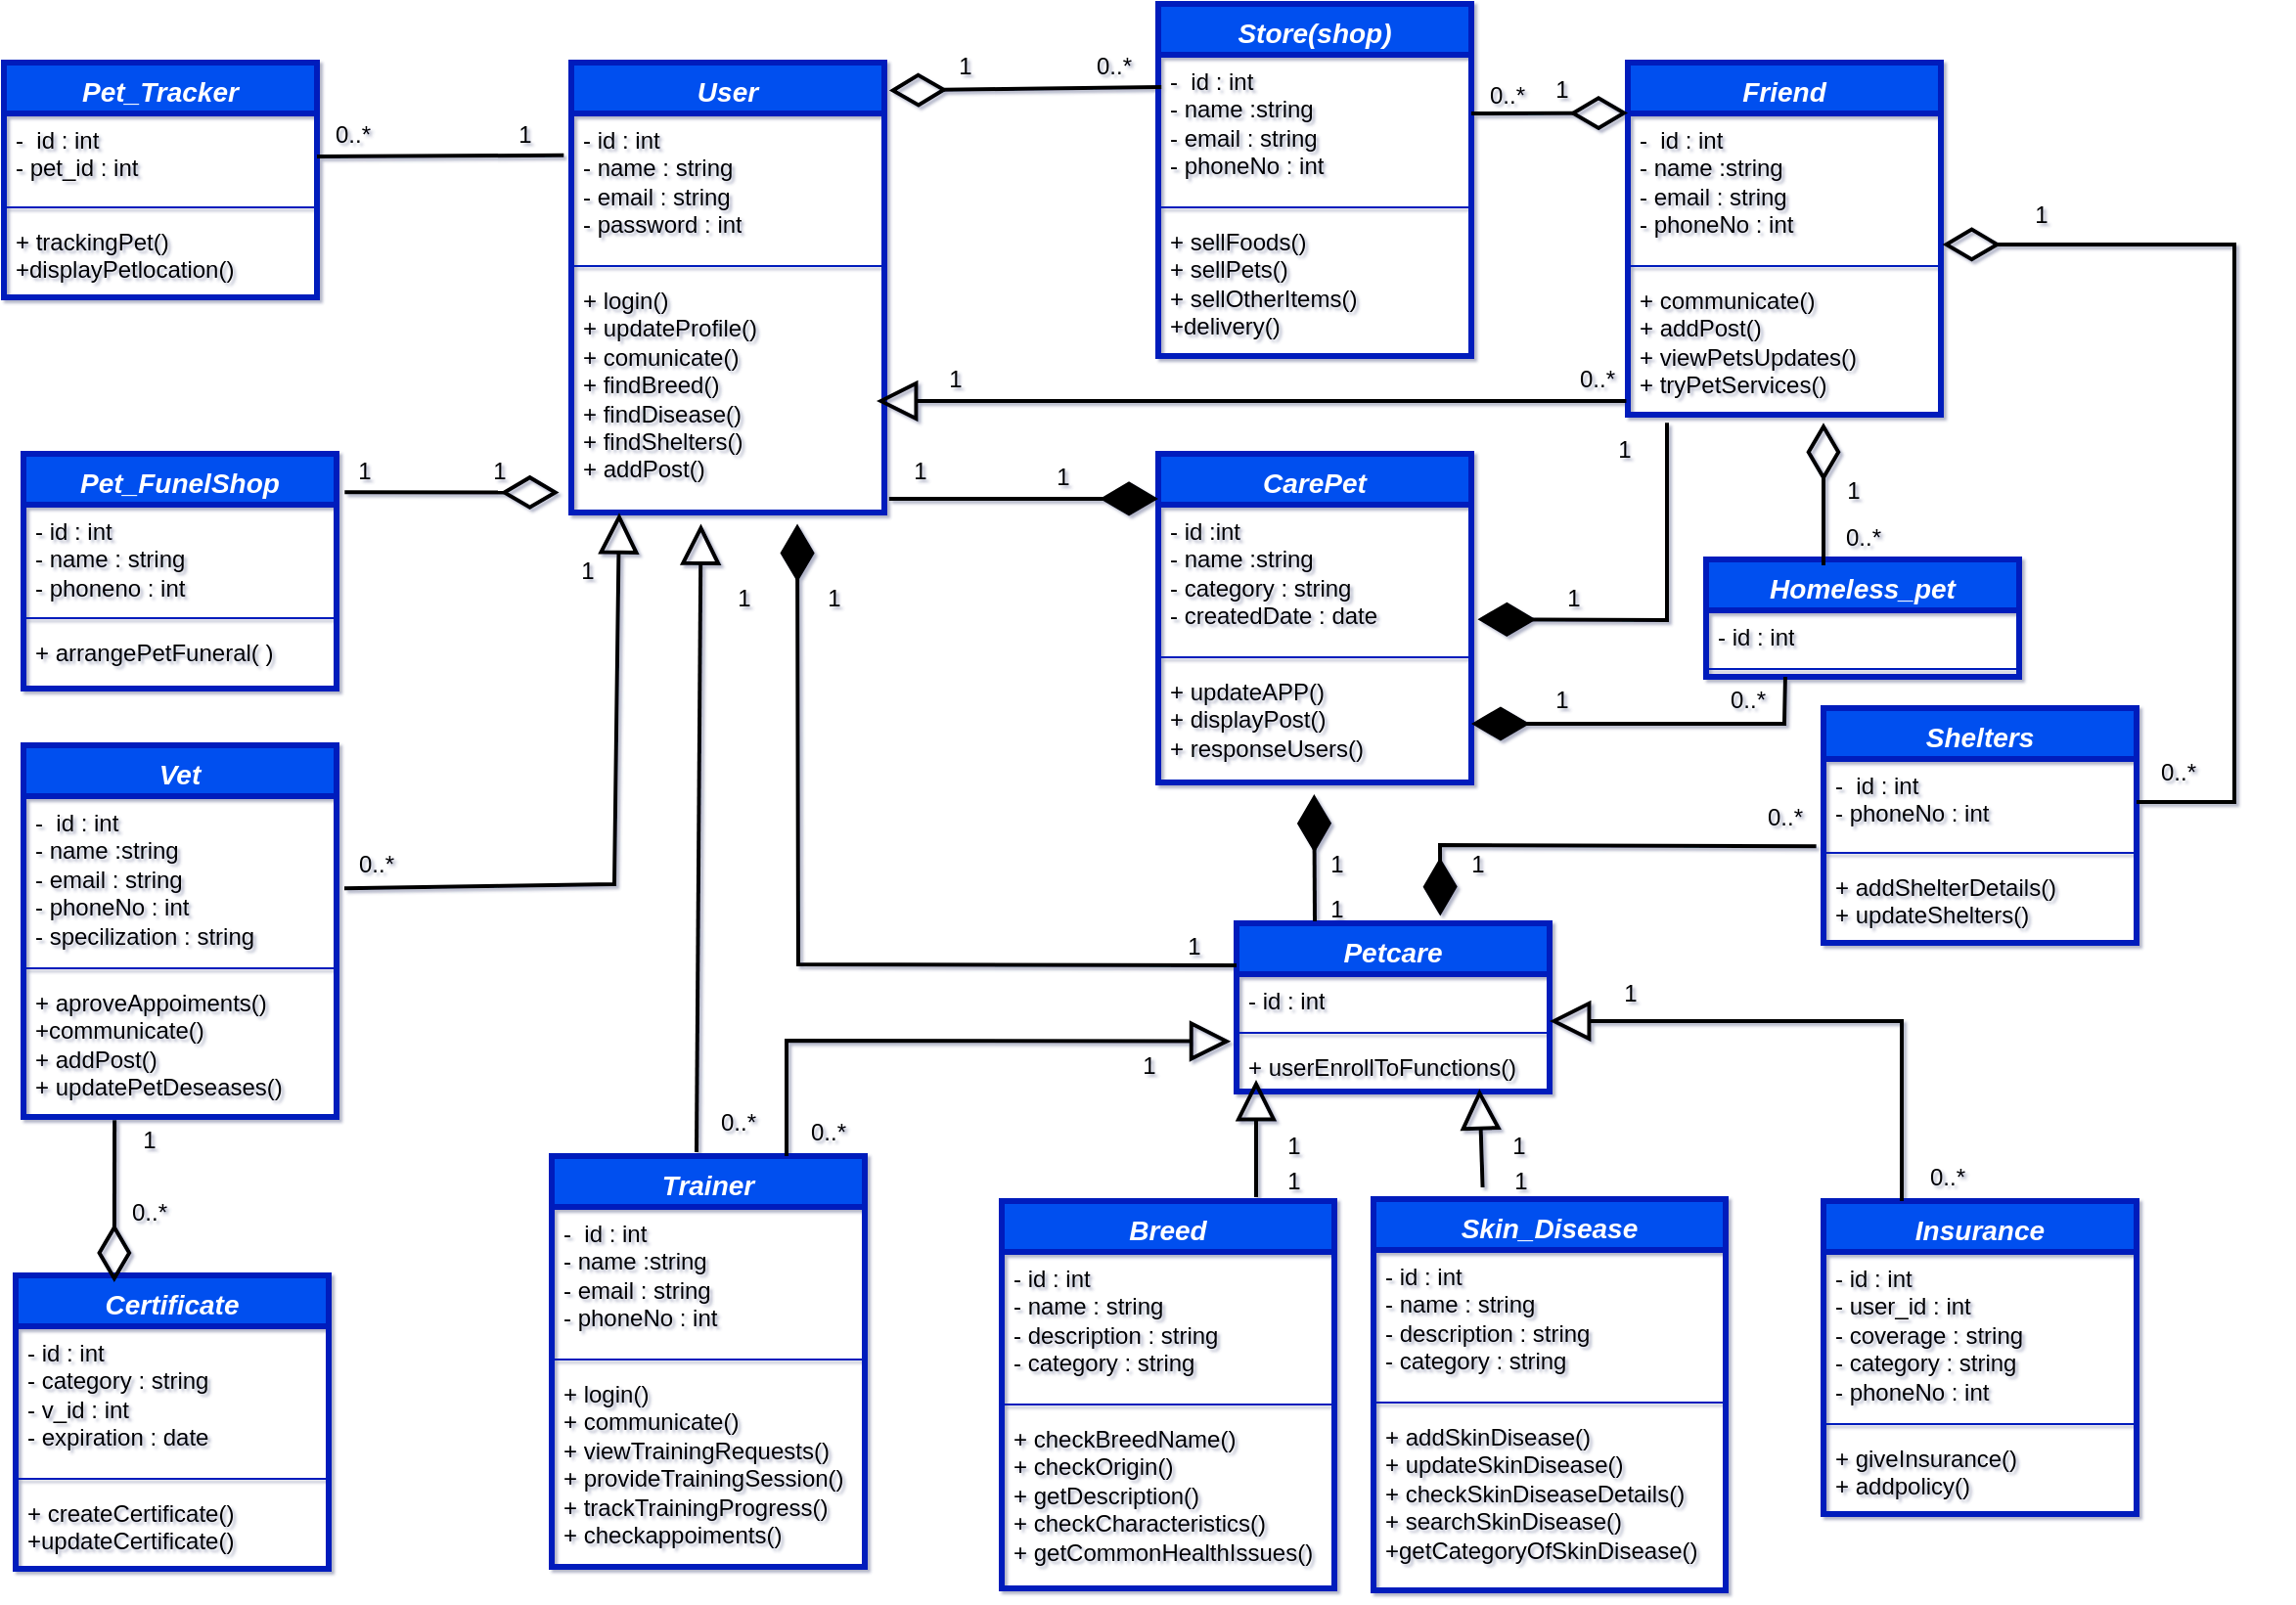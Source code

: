 <mxfile version="21.6.8" type="device">
  <diagram name="Page-1" id="b3SpOC8oERK6x6DLKKSo">
    <mxGraphModel dx="2127" dy="1410" grid="0" gridSize="10" guides="1" tooltips="1" connect="1" arrows="1" fold="1" page="0" pageScale="1" pageWidth="827" pageHeight="1169" background="#FFFFFF" math="0" shadow="1">
      <root>
        <mxCell id="0" />
        <mxCell id="1" parent="0" />
        <mxCell id="IzEAuHKMeDHGihRWkI3z-1" value="&lt;i&gt;&lt;font style=&quot;font-size: 14px;&quot;&gt;CarePet&lt;/font&gt;&lt;/i&gt;" style="swimlane;fontStyle=1;align=center;verticalAlign=top;childLayout=stackLayout;horizontal=1;startSize=26;horizontalStack=0;resizeParent=1;resizeParentMax=0;resizeLast=0;collapsible=1;marginBottom=0;whiteSpace=wrap;html=1;fillColor=#0050ef;fontColor=#FFFFFF;strokeColor=#001DBC;strokeWidth=3;" parent="1" vertex="1">
          <mxGeometry x="300" y="160" width="160" height="168" as="geometry">
            <mxRectangle x="310" y="80" width="90" height="30" as="alternateBounds" />
          </mxGeometry>
        </mxCell>
        <mxCell id="IzEAuHKMeDHGihRWkI3z-2" value="- id :int&lt;br&gt;- name :string&lt;br&gt;- category : string&lt;br&gt;- createdDate : date" style="text;strokeColor=none;fillColor=none;align=left;verticalAlign=top;spacingLeft=4;spacingRight=4;overflow=hidden;rotatable=0;points=[[0,0.5],[1,0.5]];portConstraint=eastwest;whiteSpace=wrap;html=1;fontColor=#000000;" parent="IzEAuHKMeDHGihRWkI3z-1" vertex="1">
          <mxGeometry y="26" width="160" height="74" as="geometry" />
        </mxCell>
        <mxCell id="IzEAuHKMeDHGihRWkI3z-3" value="" style="line;strokeWidth=1;fillColor=none;align=left;verticalAlign=middle;spacingTop=-1;spacingLeft=3;spacingRight=3;rotatable=0;labelPosition=right;points=[];portConstraint=eastwest;strokeColor=inherit;fontColor=#000000;" parent="IzEAuHKMeDHGihRWkI3z-1" vertex="1">
          <mxGeometry y="100" width="160" height="8" as="geometry" />
        </mxCell>
        <mxCell id="IzEAuHKMeDHGihRWkI3z-4" value="+ updateAPP()&lt;br&gt;+ displayPost()&lt;br&gt;+ responseUsers()" style="text;strokeColor=none;fillColor=none;align=left;verticalAlign=top;spacingLeft=4;spacingRight=4;overflow=hidden;rotatable=0;points=[[0,0.5],[1,0.5]];portConstraint=eastwest;whiteSpace=wrap;html=1;fontColor=#000000;" parent="IzEAuHKMeDHGihRWkI3z-1" vertex="1">
          <mxGeometry y="108" width="160" height="60" as="geometry" />
        </mxCell>
        <mxCell id="IzEAuHKMeDHGihRWkI3z-5" value="&lt;i&gt;&lt;font style=&quot;font-size: 14px;&quot;&gt;User&lt;/font&gt;&lt;/i&gt;" style="swimlane;fontStyle=1;align=center;verticalAlign=top;childLayout=stackLayout;horizontal=1;startSize=26;horizontalStack=0;resizeParent=1;resizeParentMax=0;resizeLast=0;collapsible=1;marginBottom=0;whiteSpace=wrap;html=1;fillColor=#0050ef;strokeColor=#001DBC;strokeWidth=3;fontColor=#FFFFFF;" parent="1" vertex="1">
          <mxGeometry y="-40" width="160" height="230" as="geometry">
            <mxRectangle x="310" y="80" width="90" height="30" as="alternateBounds" />
          </mxGeometry>
        </mxCell>
        <mxCell id="IzEAuHKMeDHGihRWkI3z-6" value="- id : int&lt;br&gt;- name : string&lt;br&gt;- email : string&lt;br&gt;- password : int" style="text;strokeColor=none;fillColor=none;align=left;verticalAlign=top;spacingLeft=4;spacingRight=4;overflow=hidden;rotatable=0;points=[[0,0.5],[1,0.5]];portConstraint=eastwest;whiteSpace=wrap;html=1;fontColor=#000000;" parent="IzEAuHKMeDHGihRWkI3z-5" vertex="1">
          <mxGeometry y="26" width="160" height="74" as="geometry" />
        </mxCell>
        <mxCell id="IzEAuHKMeDHGihRWkI3z-7" value="" style="line;strokeWidth=1;fillColor=none;align=left;verticalAlign=middle;spacingTop=-1;spacingLeft=3;spacingRight=3;rotatable=0;labelPosition=right;points=[];portConstraint=eastwest;strokeColor=inherit;fontColor=#000000;" parent="IzEAuHKMeDHGihRWkI3z-5" vertex="1">
          <mxGeometry y="100" width="160" height="8" as="geometry" />
        </mxCell>
        <mxCell id="IzEAuHKMeDHGihRWkI3z-8" value="+ login()&lt;br&gt;+ updateProfile()&lt;br&gt;+ comunicate()&lt;br&gt;+ findBreed()&lt;br&gt;+ findDisease()&lt;br&gt;+ findShelters()&lt;br&gt;+ addPost()" style="text;strokeColor=none;fillColor=none;align=left;verticalAlign=top;spacingLeft=4;spacingRight=4;overflow=hidden;rotatable=0;points=[[0,0.5],[1,0.5]];portConstraint=eastwest;whiteSpace=wrap;html=1;strokeWidth=3;fontColor=#000000;" parent="IzEAuHKMeDHGihRWkI3z-5" vertex="1">
          <mxGeometry y="108" width="160" height="122" as="geometry" />
        </mxCell>
        <mxCell id="IzEAuHKMeDHGihRWkI3z-9" value="&lt;i&gt;&lt;font style=&quot;font-size: 14px;&quot;&gt;Friend&lt;/font&gt;&lt;/i&gt;" style="swimlane;fontStyle=1;align=center;verticalAlign=top;childLayout=stackLayout;horizontal=1;startSize=26;horizontalStack=0;resizeParent=1;resizeParentMax=0;resizeLast=0;collapsible=1;marginBottom=0;whiteSpace=wrap;html=1;fillColor=#0050ef;fontColor=#FFFFFF;strokeColor=#001DBC;strokeWidth=3;" parent="1" vertex="1">
          <mxGeometry x="540" y="-40" width="160" height="180" as="geometry">
            <mxRectangle x="310" y="80" width="90" height="30" as="alternateBounds" />
          </mxGeometry>
        </mxCell>
        <mxCell id="IzEAuHKMeDHGihRWkI3z-10" value="-&amp;nbsp; id : int&lt;br&gt;- name :string&lt;br&gt;- email : string&lt;br&gt;- phoneNo : int" style="text;strokeColor=none;fillColor=none;align=left;verticalAlign=top;spacingLeft=4;spacingRight=4;overflow=hidden;rotatable=0;points=[[0,0.5],[1,0.5]];portConstraint=eastwest;whiteSpace=wrap;html=1;fontColor=#000000;" parent="IzEAuHKMeDHGihRWkI3z-9" vertex="1">
          <mxGeometry y="26" width="160" height="74" as="geometry" />
        </mxCell>
        <mxCell id="IzEAuHKMeDHGihRWkI3z-11" value="" style="line;strokeWidth=1;fillColor=none;align=left;verticalAlign=middle;spacingTop=-1;spacingLeft=3;spacingRight=3;rotatable=0;labelPosition=right;points=[];portConstraint=eastwest;strokeColor=inherit;fontColor=#000000;" parent="IzEAuHKMeDHGihRWkI3z-9" vertex="1">
          <mxGeometry y="100" width="160" height="8" as="geometry" />
        </mxCell>
        <mxCell id="IzEAuHKMeDHGihRWkI3z-12" value="+ communicate()&lt;br&gt;+ addPost()&lt;br&gt;+ viewPetsUpdates()&lt;br&gt;+ tryPetServices()&lt;br&gt;" style="text;strokeColor=none;fillColor=none;align=left;verticalAlign=top;spacingLeft=4;spacingRight=4;overflow=hidden;rotatable=0;points=[[0,0.5],[1,0.5]];portConstraint=eastwest;whiteSpace=wrap;html=1;fontColor=#000000;" parent="IzEAuHKMeDHGihRWkI3z-9" vertex="1">
          <mxGeometry y="108" width="160" height="72" as="geometry" />
        </mxCell>
        <mxCell id="IzEAuHKMeDHGihRWkI3z-13" value="&lt;i&gt;&lt;font style=&quot;font-size: 14px;&quot;&gt;Vet&lt;/font&gt;&lt;/i&gt;" style="swimlane;fontStyle=1;align=center;verticalAlign=top;childLayout=stackLayout;horizontal=1;startSize=26;horizontalStack=0;resizeParent=1;resizeParentMax=0;resizeLast=0;collapsible=1;marginBottom=0;whiteSpace=wrap;html=1;fillColor=#0050ef;strokeColor=#001DBC;strokeWidth=3;fontColor=#FFFFFF;" parent="1" vertex="1">
          <mxGeometry x="-280" y="309" width="160" height="190" as="geometry">
            <mxRectangle x="310" y="80" width="90" height="30" as="alternateBounds" />
          </mxGeometry>
        </mxCell>
        <mxCell id="IzEAuHKMeDHGihRWkI3z-14" value="-&amp;nbsp; id : int&lt;br&gt;- name :string&lt;br&gt;- email : string&lt;br&gt;- phoneNo : int&lt;br&gt;- specilization : string" style="text;strokeColor=none;fillColor=none;align=left;verticalAlign=top;spacingLeft=4;spacingRight=4;overflow=hidden;rotatable=0;points=[[0,0.5],[1,0.5]];portConstraint=eastwest;whiteSpace=wrap;html=1;fontColor=#000000;" parent="IzEAuHKMeDHGihRWkI3z-13" vertex="1">
          <mxGeometry y="26" width="160" height="84" as="geometry" />
        </mxCell>
        <mxCell id="IzEAuHKMeDHGihRWkI3z-15" value="" style="line;strokeWidth=1;fillColor=none;align=left;verticalAlign=middle;spacingTop=-1;spacingLeft=3;spacingRight=3;rotatable=0;labelPosition=right;points=[];portConstraint=eastwest;strokeColor=inherit;fontColor=#000000;" parent="IzEAuHKMeDHGihRWkI3z-13" vertex="1">
          <mxGeometry y="110" width="160" height="8" as="geometry" />
        </mxCell>
        <mxCell id="IzEAuHKMeDHGihRWkI3z-16" value="+ aproveAppoiments()&lt;br&gt;+communicate()&lt;br&gt;+ addPost()&lt;br&gt;+ updatePetDeseases()" style="text;strokeColor=none;fillColor=none;align=left;verticalAlign=top;spacingLeft=4;spacingRight=4;overflow=hidden;rotatable=0;points=[[0,0.5],[1,0.5]];portConstraint=eastwest;whiteSpace=wrap;html=1;fontColor=#000000;" parent="IzEAuHKMeDHGihRWkI3z-13" vertex="1">
          <mxGeometry y="118" width="160" height="72" as="geometry" />
        </mxCell>
        <mxCell id="IzEAuHKMeDHGihRWkI3z-17" value="&lt;i&gt;&lt;font style=&quot;font-size: 14px;&quot;&gt;Trainer&lt;/font&gt;&lt;/i&gt;" style="swimlane;fontStyle=1;align=center;verticalAlign=top;childLayout=stackLayout;horizontal=1;startSize=26;horizontalStack=0;resizeParent=1;resizeParentMax=0;resizeLast=0;collapsible=1;marginBottom=0;whiteSpace=wrap;html=1;fillColor=#0050ef;strokeColor=#001DBC;strokeWidth=3;fontColor=#FFFFFF;" parent="1" vertex="1">
          <mxGeometry x="-10" y="519" width="160" height="210" as="geometry">
            <mxRectangle x="310" y="80" width="90" height="30" as="alternateBounds" />
          </mxGeometry>
        </mxCell>
        <mxCell id="IzEAuHKMeDHGihRWkI3z-18" value="-&amp;nbsp; id : int&lt;br&gt;- name :string&lt;br&gt;- email : string&lt;br&gt;- phoneNo : int&lt;br&gt;" style="text;strokeColor=none;fillColor=none;align=left;verticalAlign=top;spacingLeft=4;spacingRight=4;overflow=hidden;rotatable=0;points=[[0,0.5],[1,0.5]];portConstraint=eastwest;whiteSpace=wrap;html=1;fontColor=#000000;" parent="IzEAuHKMeDHGihRWkI3z-17" vertex="1">
          <mxGeometry y="26" width="160" height="74" as="geometry" />
        </mxCell>
        <mxCell id="IzEAuHKMeDHGihRWkI3z-19" value="" style="line;strokeWidth=1;fillColor=none;align=left;verticalAlign=middle;spacingTop=-1;spacingLeft=3;spacingRight=3;rotatable=0;labelPosition=right;points=[];portConstraint=eastwest;strokeColor=inherit;fontColor=#000000;" parent="IzEAuHKMeDHGihRWkI3z-17" vertex="1">
          <mxGeometry y="100" width="160" height="8" as="geometry" />
        </mxCell>
        <mxCell id="IzEAuHKMeDHGihRWkI3z-20" value="+ login()&lt;br&gt;+ communicate()&lt;br&gt;+&amp;nbsp;viewTrainingRequests()&lt;br&gt;+&amp;nbsp;provideTrainingSession()&lt;br&gt;+&amp;nbsp;trackTrainingProgress()&lt;br&gt;+ checkappoiments()" style="text;strokeColor=none;fillColor=none;align=left;verticalAlign=top;spacingLeft=4;spacingRight=4;overflow=hidden;rotatable=0;points=[[0,0.5],[1,0.5]];portConstraint=eastwest;whiteSpace=wrap;html=1;fontColor=#000000;" parent="IzEAuHKMeDHGihRWkI3z-17" vertex="1">
          <mxGeometry y="108" width="160" height="102" as="geometry" />
        </mxCell>
        <mxCell id="IzEAuHKMeDHGihRWkI3z-21" value="&lt;i&gt;&lt;font style=&quot;font-size: 14px;&quot;&gt;Pet_Tracker&lt;/font&gt;&lt;/i&gt;" style="swimlane;fontStyle=1;align=center;verticalAlign=top;childLayout=stackLayout;horizontal=1;startSize=26;horizontalStack=0;resizeParent=1;resizeParentMax=0;resizeLast=0;collapsible=1;marginBottom=0;whiteSpace=wrap;html=1;fillColor=#0050ef;strokeColor=#001DBC;strokeWidth=3;fontColor=#FFFFFF;" parent="1" vertex="1">
          <mxGeometry x="-290" y="-40" width="160" height="120" as="geometry">
            <mxRectangle x="310" y="80" width="90" height="30" as="alternateBounds" />
          </mxGeometry>
        </mxCell>
        <mxCell id="IzEAuHKMeDHGihRWkI3z-22" value="-&amp;nbsp; id : int&lt;br&gt;- pet_id : int" style="text;strokeColor=none;fillColor=none;align=left;verticalAlign=top;spacingLeft=4;spacingRight=4;overflow=hidden;rotatable=0;points=[[0,0.5],[1,0.5]];portConstraint=eastwest;whiteSpace=wrap;html=1;fontColor=#000000;" parent="IzEAuHKMeDHGihRWkI3z-21" vertex="1">
          <mxGeometry y="26" width="160" height="44" as="geometry" />
        </mxCell>
        <mxCell id="IzEAuHKMeDHGihRWkI3z-23" value="" style="line;strokeWidth=1;fillColor=none;align=left;verticalAlign=middle;spacingTop=-1;spacingLeft=3;spacingRight=3;rotatable=0;labelPosition=right;points=[];portConstraint=eastwest;strokeColor=inherit;fontColor=#000000;" parent="IzEAuHKMeDHGihRWkI3z-21" vertex="1">
          <mxGeometry y="70" width="160" height="8" as="geometry" />
        </mxCell>
        <mxCell id="IzEAuHKMeDHGihRWkI3z-24" value="+ trackingPet()&lt;br&gt;+displayPetlocation()&lt;br&gt;" style="text;strokeColor=none;fillColor=none;align=left;verticalAlign=top;spacingLeft=4;spacingRight=4;overflow=hidden;rotatable=0;points=[[0,0.5],[1,0.5]];portConstraint=eastwest;whiteSpace=wrap;html=1;fontColor=#000000;" parent="IzEAuHKMeDHGihRWkI3z-21" vertex="1">
          <mxGeometry y="78" width="160" height="42" as="geometry" />
        </mxCell>
        <mxCell id="IzEAuHKMeDHGihRWkI3z-25" value="&lt;i&gt;&lt;font style=&quot;font-size: 14px;&quot;&gt;Certificate&lt;/font&gt;&lt;/i&gt;" style="swimlane;fontStyle=1;align=center;verticalAlign=top;childLayout=stackLayout;horizontal=1;startSize=26;horizontalStack=0;resizeParent=1;resizeParentMax=0;resizeLast=0;collapsible=1;marginBottom=0;whiteSpace=wrap;html=1;fillColor=#0050ef;strokeColor=#001DBC;strokeWidth=3;fontColor=#FFFFFF;" parent="1" vertex="1">
          <mxGeometry x="-284" y="580" width="160" height="150" as="geometry">
            <mxRectangle x="310" y="80" width="90" height="30" as="alternateBounds" />
          </mxGeometry>
        </mxCell>
        <mxCell id="IzEAuHKMeDHGihRWkI3z-26" value="- id : int&lt;br&gt;- category : string&lt;br&gt;- v_id : int&lt;br&gt;- expiration : date" style="text;strokeColor=none;fillColor=none;align=left;verticalAlign=top;spacingLeft=4;spacingRight=4;overflow=hidden;rotatable=0;points=[[0,0.5],[1,0.5]];portConstraint=eastwest;whiteSpace=wrap;html=1;fontColor=#000000;" parent="IzEAuHKMeDHGihRWkI3z-25" vertex="1">
          <mxGeometry y="26" width="160" height="74" as="geometry" />
        </mxCell>
        <mxCell id="IzEAuHKMeDHGihRWkI3z-27" value="" style="line;strokeWidth=1;fillColor=none;align=left;verticalAlign=middle;spacingTop=-1;spacingLeft=3;spacingRight=3;rotatable=0;labelPosition=right;points=[];portConstraint=eastwest;strokeColor=inherit;fontColor=#000000;" parent="IzEAuHKMeDHGihRWkI3z-25" vertex="1">
          <mxGeometry y="100" width="160" height="8" as="geometry" />
        </mxCell>
        <mxCell id="IzEAuHKMeDHGihRWkI3z-28" value="+ createCertificate()&lt;br&gt;+updateCertificate()" style="text;strokeColor=none;fillColor=none;align=left;verticalAlign=top;spacingLeft=4;spacingRight=4;overflow=hidden;rotatable=0;points=[[0,0.5],[1,0.5]];portConstraint=eastwest;whiteSpace=wrap;html=1;fontColor=#000000;" parent="IzEAuHKMeDHGihRWkI3z-25" vertex="1">
          <mxGeometry y="108" width="160" height="42" as="geometry" />
        </mxCell>
        <mxCell id="IzEAuHKMeDHGihRWkI3z-29" value="&lt;i&gt;&lt;font style=&quot;font-size: 14px;&quot;&gt;Petcare&lt;/font&gt;&lt;/i&gt;" style="swimlane;fontStyle=1;align=center;verticalAlign=top;childLayout=stackLayout;horizontal=1;startSize=26;horizontalStack=0;resizeParent=1;resizeParentMax=0;resizeLast=0;collapsible=1;marginBottom=0;whiteSpace=wrap;html=1;fillColor=#0050ef;fontColor=#FFFFFF;strokeColor=#001DBC;strokeWidth=3;" parent="1" vertex="1">
          <mxGeometry x="340" y="400" width="160" height="86" as="geometry">
            <mxRectangle x="310" y="80" width="90" height="30" as="alternateBounds" />
          </mxGeometry>
        </mxCell>
        <mxCell id="IzEAuHKMeDHGihRWkI3z-30" value="- id : int" style="text;strokeColor=none;fillColor=none;align=left;verticalAlign=top;spacingLeft=4;spacingRight=4;overflow=hidden;rotatable=0;points=[[0,0.5],[1,0.5]];portConstraint=eastwest;whiteSpace=wrap;html=1;fontColor=#000000;" parent="IzEAuHKMeDHGihRWkI3z-29" vertex="1">
          <mxGeometry y="26" width="160" height="26" as="geometry" />
        </mxCell>
        <mxCell id="IzEAuHKMeDHGihRWkI3z-31" value="" style="line;strokeWidth=1;fillColor=none;align=left;verticalAlign=middle;spacingTop=-1;spacingLeft=3;spacingRight=3;rotatable=0;labelPosition=right;points=[];portConstraint=eastwest;strokeColor=inherit;fontColor=#000000;" parent="IzEAuHKMeDHGihRWkI3z-29" vertex="1">
          <mxGeometry y="52" width="160" height="8" as="geometry" />
        </mxCell>
        <mxCell id="IzEAuHKMeDHGihRWkI3z-32" value="+ userEnrollToFunctions()" style="text;strokeColor=none;fillColor=none;align=left;verticalAlign=top;spacingLeft=4;spacingRight=4;overflow=hidden;rotatable=0;points=[[0,0.5],[1,0.5]];portConstraint=eastwest;whiteSpace=wrap;html=1;fontColor=#000000;" parent="IzEAuHKMeDHGihRWkI3z-29" vertex="1">
          <mxGeometry y="60" width="160" height="26" as="geometry" />
        </mxCell>
        <mxCell id="IzEAuHKMeDHGihRWkI3z-53" value="&lt;i&gt;&lt;font style=&quot;font-size: 14px;&quot;&gt;Breed&lt;/font&gt;&lt;/i&gt;" style="swimlane;fontStyle=1;align=center;verticalAlign=top;childLayout=stackLayout;horizontal=1;startSize=26;horizontalStack=0;resizeParent=1;resizeParentMax=0;resizeLast=0;collapsible=1;marginBottom=0;whiteSpace=wrap;html=1;fillColor=#0050ef;strokeColor=#001DBC;fontColor=#FFFFFF;strokeWidth=3;" parent="1" vertex="1">
          <mxGeometry x="220" y="542" width="170" height="198" as="geometry">
            <mxRectangle x="310" y="80" width="90" height="30" as="alternateBounds" />
          </mxGeometry>
        </mxCell>
        <mxCell id="IzEAuHKMeDHGihRWkI3z-54" value="- id : int&lt;br&gt;- name : string&lt;br&gt;- description : string&lt;br&gt;- category : string" style="text;strokeColor=none;fillColor=none;align=left;verticalAlign=top;spacingLeft=4;spacingRight=4;overflow=hidden;rotatable=0;points=[[0,0.5],[1,0.5]];portConstraint=eastwest;whiteSpace=wrap;html=1;fontColor=#000000;" parent="IzEAuHKMeDHGihRWkI3z-53" vertex="1">
          <mxGeometry y="26" width="170" height="74" as="geometry" />
        </mxCell>
        <mxCell id="IzEAuHKMeDHGihRWkI3z-55" value="" style="line;strokeWidth=1;fillColor=none;align=left;verticalAlign=middle;spacingTop=-1;spacingLeft=3;spacingRight=3;rotatable=0;labelPosition=right;points=[];portConstraint=eastwest;strokeColor=inherit;fontColor=#000000;" parent="IzEAuHKMeDHGihRWkI3z-53" vertex="1">
          <mxGeometry y="100" width="170" height="8" as="geometry" />
        </mxCell>
        <mxCell id="IzEAuHKMeDHGihRWkI3z-56" value="+ checkBreedName()&lt;br&gt;+ checkOrigin()&lt;br&gt;+ getDescription()&lt;br&gt;+ checkCharacteristics()&lt;br&gt;+&amp;nbsp;getCommonHealthIssues()" style="text;strokeColor=none;fillColor=none;align=left;verticalAlign=top;spacingLeft=4;spacingRight=4;overflow=hidden;rotatable=0;points=[[0,0.5],[1,0.5]];portConstraint=eastwest;whiteSpace=wrap;html=1;fontColor=#000000;" parent="IzEAuHKMeDHGihRWkI3z-53" vertex="1">
          <mxGeometry y="108" width="170" height="90" as="geometry" />
        </mxCell>
        <mxCell id="IzEAuHKMeDHGihRWkI3z-57" value="&lt;i&gt;&lt;font style=&quot;font-size: 14px;&quot;&gt;Skin_Disease&lt;/font&gt;&lt;/i&gt;" style="swimlane;fontStyle=1;align=center;verticalAlign=top;childLayout=stackLayout;horizontal=1;startSize=26;horizontalStack=0;resizeParent=1;resizeParentMax=0;resizeLast=0;collapsible=1;marginBottom=0;whiteSpace=wrap;html=1;fillColor=#0050ef;fontColor=#FFFFFF;strokeColor=#001DBC;strokeWidth=3;" parent="1" vertex="1">
          <mxGeometry x="410" y="541" width="180" height="200" as="geometry">
            <mxRectangle x="310" y="80" width="90" height="30" as="alternateBounds" />
          </mxGeometry>
        </mxCell>
        <mxCell id="IzEAuHKMeDHGihRWkI3z-58" value="- id : int&lt;br&gt;- name : string&lt;br&gt;- description : string&lt;br&gt;- category : string" style="text;strokeColor=none;fillColor=none;align=left;verticalAlign=top;spacingLeft=4;spacingRight=4;overflow=hidden;rotatable=0;points=[[0,0.5],[1,0.5]];portConstraint=eastwest;whiteSpace=wrap;html=1;fontColor=#000000;" parent="IzEAuHKMeDHGihRWkI3z-57" vertex="1">
          <mxGeometry y="26" width="180" height="74" as="geometry" />
        </mxCell>
        <mxCell id="IzEAuHKMeDHGihRWkI3z-59" value="" style="line;strokeWidth=1;fillColor=none;align=left;verticalAlign=middle;spacingTop=-1;spacingLeft=3;spacingRight=3;rotatable=0;labelPosition=right;points=[];portConstraint=eastwest;strokeColor=inherit;fontColor=#000000;" parent="IzEAuHKMeDHGihRWkI3z-57" vertex="1">
          <mxGeometry y="100" width="180" height="8" as="geometry" />
        </mxCell>
        <mxCell id="IzEAuHKMeDHGihRWkI3z-60" value="+&amp;nbsp;addSkinDisease()&lt;br&gt;+&amp;nbsp;updateSkinDisease()&lt;br&gt;+ checkSkinDiseaseDetails()&lt;br&gt;+&amp;nbsp;searchSkinDisease()&lt;br&gt;+getCategoryOfSkinDisease()" style="text;strokeColor=none;fillColor=none;align=left;verticalAlign=top;spacingLeft=4;spacingRight=4;overflow=hidden;rotatable=0;points=[[0,0.5],[1,0.5]];portConstraint=eastwest;whiteSpace=wrap;html=1;fontColor=#000000;" parent="IzEAuHKMeDHGihRWkI3z-57" vertex="1">
          <mxGeometry y="108" width="180" height="92" as="geometry" />
        </mxCell>
        <mxCell id="IzEAuHKMeDHGihRWkI3z-61" value="&lt;i&gt;&lt;font style=&quot;font-size: 14px;&quot;&gt;Insurance&lt;/font&gt;&lt;/i&gt;" style="swimlane;fontStyle=1;align=center;verticalAlign=top;childLayout=stackLayout;horizontal=1;startSize=26;horizontalStack=0;resizeParent=1;resizeParentMax=0;resizeLast=0;collapsible=1;marginBottom=0;whiteSpace=wrap;html=1;fillColor=#0050ef;fontColor=#FFFFFF;strokeColor=#001DBC;strokeWidth=3;" parent="1" vertex="1">
          <mxGeometry x="640" y="542" width="160" height="160" as="geometry">
            <mxRectangle x="310" y="80" width="90" height="30" as="alternateBounds" />
          </mxGeometry>
        </mxCell>
        <mxCell id="IzEAuHKMeDHGihRWkI3z-62" value="- id : int&lt;br&gt;- user_id : int&lt;br&gt;- coverage : string&lt;br&gt;- category : string&lt;br&gt;- phoneNo : int" style="text;strokeColor=none;fillColor=none;align=left;verticalAlign=top;spacingLeft=4;spacingRight=4;overflow=hidden;rotatable=0;points=[[0,0.5],[1,0.5]];portConstraint=eastwest;whiteSpace=wrap;html=1;fontColor=#000000;" parent="IzEAuHKMeDHGihRWkI3z-61" vertex="1">
          <mxGeometry y="26" width="160" height="84" as="geometry" />
        </mxCell>
        <mxCell id="IzEAuHKMeDHGihRWkI3z-63" value="" style="line;strokeWidth=1;fillColor=none;align=left;verticalAlign=middle;spacingTop=-1;spacingLeft=3;spacingRight=3;rotatable=0;labelPosition=right;points=[];portConstraint=eastwest;strokeColor=inherit;fontColor=#000000;" parent="IzEAuHKMeDHGihRWkI3z-61" vertex="1">
          <mxGeometry y="110" width="160" height="8" as="geometry" />
        </mxCell>
        <mxCell id="IzEAuHKMeDHGihRWkI3z-64" value="+ giveInsurance()&lt;br&gt;+ addpolicy()" style="text;strokeColor=none;fillColor=none;align=left;verticalAlign=top;spacingLeft=4;spacingRight=4;overflow=hidden;rotatable=0;points=[[0,0.5],[1,0.5]];portConstraint=eastwest;whiteSpace=wrap;html=1;fontColor=#000000;" parent="IzEAuHKMeDHGihRWkI3z-61" vertex="1">
          <mxGeometry y="118" width="160" height="42" as="geometry" />
        </mxCell>
        <mxCell id="IzEAuHKMeDHGihRWkI3z-65" value="&lt;i&gt;&lt;font style=&quot;font-size: 14px;&quot;&gt;Homeless_pet&lt;/font&gt;&lt;/i&gt;" style="swimlane;fontStyle=1;align=center;verticalAlign=top;childLayout=stackLayout;horizontal=1;startSize=26;horizontalStack=0;resizeParent=1;resizeParentMax=0;resizeLast=0;collapsible=1;marginBottom=0;whiteSpace=wrap;html=1;fillColor=#0050ef;fontColor=#FFFFFF;strokeColor=#001DBC;strokeWidth=3;" parent="1" vertex="1">
          <mxGeometry x="580" y="214" width="160" height="60" as="geometry">
            <mxRectangle x="310" y="80" width="90" height="30" as="alternateBounds" />
          </mxGeometry>
        </mxCell>
        <mxCell id="IzEAuHKMeDHGihRWkI3z-66" value="- id : int" style="text;strokeColor=none;fillColor=none;align=left;verticalAlign=top;spacingLeft=4;spacingRight=4;overflow=hidden;rotatable=0;points=[[0,0.5],[1,0.5]];portConstraint=eastwest;whiteSpace=wrap;html=1;fontColor=#000000;" parent="IzEAuHKMeDHGihRWkI3z-65" vertex="1">
          <mxGeometry y="26" width="160" height="26" as="geometry" />
        </mxCell>
        <mxCell id="IzEAuHKMeDHGihRWkI3z-67" value="" style="line;strokeWidth=1;fillColor=none;align=left;verticalAlign=middle;spacingTop=-1;spacingLeft=3;spacingRight=3;rotatable=0;labelPosition=right;points=[];portConstraint=eastwest;strokeColor=inherit;fontColor=#000000;" parent="IzEAuHKMeDHGihRWkI3z-65" vertex="1">
          <mxGeometry y="52" width="160" height="8" as="geometry" />
        </mxCell>
        <mxCell id="IzEAuHKMeDHGihRWkI3z-69" value="&lt;i&gt;&lt;font style=&quot;font-size: 14px;&quot;&gt;Shelters&lt;/font&gt;&lt;/i&gt;" style="swimlane;fontStyle=1;align=center;verticalAlign=top;childLayout=stackLayout;horizontal=1;startSize=26;horizontalStack=0;resizeParent=1;resizeParentMax=0;resizeLast=0;collapsible=1;marginBottom=0;whiteSpace=wrap;html=1;fillColor=#0050ef;fontColor=#FFFFFF;strokeColor=#001DBC;strokeWidth=3;" parent="1" vertex="1">
          <mxGeometry x="640" y="290" width="160" height="120" as="geometry">
            <mxRectangle x="310" y="80" width="90" height="30" as="alternateBounds" />
          </mxGeometry>
        </mxCell>
        <mxCell id="IzEAuHKMeDHGihRWkI3z-70" value="-&amp;nbsp; id : int&lt;br&gt;- phoneNo : int" style="text;strokeColor=none;fillColor=none;align=left;verticalAlign=top;spacingLeft=4;spacingRight=4;overflow=hidden;rotatable=0;points=[[0,0.5],[1,0.5]];portConstraint=eastwest;whiteSpace=wrap;html=1;fontColor=#000000;" parent="IzEAuHKMeDHGihRWkI3z-69" vertex="1">
          <mxGeometry y="26" width="160" height="44" as="geometry" />
        </mxCell>
        <mxCell id="IzEAuHKMeDHGihRWkI3z-71" value="" style="line;strokeWidth=1;fillColor=none;align=left;verticalAlign=middle;spacingTop=-1;spacingLeft=3;spacingRight=3;rotatable=0;labelPosition=right;points=[];portConstraint=eastwest;strokeColor=inherit;fontColor=#000000;" parent="IzEAuHKMeDHGihRWkI3z-69" vertex="1">
          <mxGeometry y="70" width="160" height="8" as="geometry" />
        </mxCell>
        <mxCell id="IzEAuHKMeDHGihRWkI3z-72" value="+ addShelterDetails()&lt;br&gt;+ updateShelters()" style="text;strokeColor=none;fillColor=none;align=left;verticalAlign=top;spacingLeft=4;spacingRight=4;overflow=hidden;rotatable=0;points=[[0,0.5],[1,0.5]];portConstraint=eastwest;whiteSpace=wrap;html=1;fontColor=#000000;" parent="IzEAuHKMeDHGihRWkI3z-69" vertex="1">
          <mxGeometry y="78" width="160" height="42" as="geometry" />
        </mxCell>
        <mxCell id="IzEAuHKMeDHGihRWkI3z-73" value="&lt;i&gt;&lt;font style=&quot;font-size: 14px;&quot;&gt;Pet_FunelShop&lt;/font&gt;&lt;/i&gt;" style="swimlane;fontStyle=1;align=center;verticalAlign=top;childLayout=stackLayout;horizontal=1;startSize=26;horizontalStack=0;resizeParent=1;resizeParentMax=0;resizeLast=0;collapsible=1;marginBottom=0;whiteSpace=wrap;html=1;fillColor=#0050ef;strokeColor=#001DBC;strokeWidth=3;fontColor=#FFFFFF;" parent="1" vertex="1">
          <mxGeometry x="-280" y="160" width="160" height="120" as="geometry">
            <mxRectangle x="310" y="80" width="90" height="30" as="alternateBounds" />
          </mxGeometry>
        </mxCell>
        <mxCell id="IzEAuHKMeDHGihRWkI3z-74" value="- id : int&lt;br&gt;- name : string&lt;br&gt;- phoneno : int&amp;nbsp;" style="text;strokeColor=none;fillColor=none;align=left;verticalAlign=top;spacingLeft=4;spacingRight=4;overflow=hidden;rotatable=0;points=[[0,0.5],[1,0.5]];portConstraint=eastwest;whiteSpace=wrap;html=1;fontColor=#000000;" parent="IzEAuHKMeDHGihRWkI3z-73" vertex="1">
          <mxGeometry y="26" width="160" height="54" as="geometry" />
        </mxCell>
        <mxCell id="IzEAuHKMeDHGihRWkI3z-75" value="" style="line;strokeWidth=1;fillColor=none;align=left;verticalAlign=middle;spacingTop=-1;spacingLeft=3;spacingRight=3;rotatable=0;labelPosition=right;points=[];portConstraint=eastwest;strokeColor=inherit;fontColor=#000000;" parent="IzEAuHKMeDHGihRWkI3z-73" vertex="1">
          <mxGeometry y="80" width="160" height="8" as="geometry" />
        </mxCell>
        <mxCell id="IzEAuHKMeDHGihRWkI3z-76" value="+ arrangePetFuneral( )" style="text;strokeColor=none;fillColor=none;align=left;verticalAlign=top;spacingLeft=4;spacingRight=4;overflow=hidden;rotatable=0;points=[[0,0.5],[1,0.5]];portConstraint=eastwest;whiteSpace=wrap;html=1;fontColor=#000000;" parent="IzEAuHKMeDHGihRWkI3z-73" vertex="1">
          <mxGeometry y="88" width="160" height="32" as="geometry" />
        </mxCell>
        <mxCell id="IzEAuHKMeDHGihRWkI3z-77" value="" style="endArrow=diamondThin;endFill=1;endSize=24;html=1;rounded=0;exitX=1.015;exitY=0.943;exitDx=0;exitDy=0;exitPerimeter=0;entryX=0;entryY=-0.041;entryDx=0;entryDy=0;entryPerimeter=0;fontColor=#000000;strokeWidth=2;strokeColor=#000000;" parent="1" source="IzEAuHKMeDHGihRWkI3z-8" target="IzEAuHKMeDHGihRWkI3z-2" edge="1">
          <mxGeometry width="160" relative="1" as="geometry">
            <mxPoint x="180" y="180" as="sourcePoint" />
            <mxPoint x="340" y="180" as="targetPoint" />
            <Array as="points" />
          </mxGeometry>
        </mxCell>
        <mxCell id="IzEAuHKMeDHGihRWkI3z-78" value="" style="endArrow=block;endSize=16;endFill=0;html=1;rounded=0;exitX=1.025;exitY=0.561;exitDx=0;exitDy=0;entryX=0.153;entryY=1.001;entryDx=0;entryDy=0;entryPerimeter=0;exitPerimeter=0;fontColor=#000000;strokeWidth=2;strokeColor=#000000;" parent="1" source="IzEAuHKMeDHGihRWkI3z-14" target="IzEAuHKMeDHGihRWkI3z-8" edge="1">
          <mxGeometry width="160" relative="1" as="geometry">
            <mxPoint x="24.2" y="378.774" as="sourcePoint" />
            <mxPoint x="21" y="203" as="targetPoint" />
            <Array as="points">
              <mxPoint x="22" y="380" />
            </Array>
          </mxGeometry>
        </mxCell>
        <mxCell id="IzEAuHKMeDHGihRWkI3z-79" value="" style="endArrow=diamondThin;endFill=0;endSize=24;html=1;rounded=0;exitX=0.291;exitY=1.023;exitDx=0;exitDy=0;exitPerimeter=0;entryX=0.315;entryY=0.023;entryDx=0;entryDy=0;entryPerimeter=0;fontColor=#000000;strokeWidth=2;strokeColor=#000000;" parent="1" source="IzEAuHKMeDHGihRWkI3z-16" target="IzEAuHKMeDHGihRWkI3z-25" edge="1">
          <mxGeometry width="160" relative="1" as="geometry">
            <mxPoint x="-30" y="500" as="sourcePoint" />
            <mxPoint x="130" y="500" as="targetPoint" />
          </mxGeometry>
        </mxCell>
        <mxCell id="IzEAuHKMeDHGihRWkI3z-94" value="" style="endArrow=block;endSize=16;endFill=0;html=1;rounded=0;entryX=0.414;entryY=1.047;entryDx=0;entryDy=0;entryPerimeter=0;fontColor=#000000;strokeWidth=2;strokeColor=#000000;" parent="1" target="IzEAuHKMeDHGihRWkI3z-8" edge="1">
          <mxGeometry width="160" relative="1" as="geometry">
            <mxPoint x="64" y="517" as="sourcePoint" />
            <mxPoint x="87.8" y="206" as="targetPoint" />
          </mxGeometry>
        </mxCell>
        <mxCell id="IzEAuHKMeDHGihRWkI3z-95" value="" style="endArrow=diamondThin;endFill=1;endSize=24;html=1;rounded=0;entryX=0.722;entryY=1.047;entryDx=0;entryDy=0;entryPerimeter=0;exitX=0;exitY=0.25;exitDx=0;exitDy=0;fontColor=#000000;strokeWidth=2;strokeColor=#000000;" parent="1" source="IzEAuHKMeDHGihRWkI3z-29" target="IzEAuHKMeDHGihRWkI3z-8" edge="1">
          <mxGeometry width="160" relative="1" as="geometry">
            <mxPoint x="390" y="250" as="sourcePoint" />
            <mxPoint x="550" y="250" as="targetPoint" />
            <Array as="points">
              <mxPoint x="116" y="421" />
            </Array>
          </mxGeometry>
        </mxCell>
        <mxCell id="IzEAuHKMeDHGihRWkI3z-96" value="" style="endArrow=block;endSize=16;endFill=0;html=1;rounded=0;exitX=-0.005;exitY=0.903;exitDx=0;exitDy=0;exitPerimeter=0;fontColor=#000000;strokeWidth=2;strokeColor=#000000;" parent="1" source="IzEAuHKMeDHGihRWkI3z-12" edge="1">
          <mxGeometry width="160" relative="1" as="geometry">
            <mxPoint x="649.8" y="120.4" as="sourcePoint" />
            <mxPoint x="156" y="133" as="targetPoint" />
            <Array as="points" />
          </mxGeometry>
        </mxCell>
        <mxCell id="IzEAuHKMeDHGihRWkI3z-97" value="" style="endArrow=diamondThin;endFill=1;endSize=24;html=1;rounded=0;entryX=0.498;entryY=1.1;entryDx=0;entryDy=0;entryPerimeter=0;fontColor=#000000;strokeWidth=2;strokeColor=#000000;" parent="1" target="IzEAuHKMeDHGihRWkI3z-4" edge="1">
          <mxGeometry width="160" relative="1" as="geometry">
            <mxPoint x="380" y="399" as="sourcePoint" />
            <mxPoint x="213.8" y="169.79" as="targetPoint" />
          </mxGeometry>
        </mxCell>
        <mxCell id="IzEAuHKMeDHGihRWkI3z-98" value="" style="endArrow=block;endSize=16;endFill=0;html=1;rounded=0;fontColor=#000000;strokeWidth=2;strokeColor=#000000;" parent="1" edge="1">
          <mxGeometry width="160" relative="1" as="geometry">
            <mxPoint x="350" y="540" as="sourcePoint" />
            <mxPoint x="350" y="480" as="targetPoint" />
          </mxGeometry>
        </mxCell>
        <mxCell id="IzEAuHKMeDHGihRWkI3z-99" value="" style="endArrow=block;endSize=16;endFill=0;html=1;rounded=0;exitX=0.75;exitY=0;exitDx=0;exitDy=0;entryX=-0.018;entryY=0.012;entryDx=0;entryDy=0;entryPerimeter=0;fontColor=#000000;strokeWidth=2;strokeColor=#000000;" parent="1" source="IzEAuHKMeDHGihRWkI3z-17" target="IzEAuHKMeDHGihRWkI3z-32" edge="1">
          <mxGeometry width="160" relative="1" as="geometry">
            <mxPoint x="321.44" y="549.82" as="sourcePoint" />
            <mxPoint x="320.44" y="375.82" as="targetPoint" />
            <Array as="points">
              <mxPoint x="110" y="460" />
            </Array>
          </mxGeometry>
        </mxCell>
        <mxCell id="IzEAuHKMeDHGihRWkI3z-100" value="" style="endArrow=block;endSize=16;endFill=0;html=1;rounded=0;exitX=0.31;exitY=-0.03;exitDx=0;exitDy=0;exitPerimeter=0;entryX=0.776;entryY=0.946;entryDx=0;entryDy=0;entryPerimeter=0;fontColor=#000000;strokeWidth=2;strokeColor=#000000;" parent="1" source="IzEAuHKMeDHGihRWkI3z-57" target="IzEAuHKMeDHGihRWkI3z-32" edge="1">
          <mxGeometry width="160" relative="1" as="geometry">
            <mxPoint x="571.44" y="529.6" as="sourcePoint" />
            <mxPoint x="570.44" y="355.6" as="targetPoint" />
          </mxGeometry>
        </mxCell>
        <mxCell id="IzEAuHKMeDHGihRWkI3z-101" value="" style="endArrow=block;endSize=16;endFill=0;html=1;rounded=0;exitX=0.25;exitY=0;exitDx=0;exitDy=0;entryX=1;entryY=0.923;entryDx=0;entryDy=0;entryPerimeter=0;fontColor=#000000;strokeWidth=2;strokeColor=#000000;" parent="1" source="IzEAuHKMeDHGihRWkI3z-61" target="IzEAuHKMeDHGihRWkI3z-30" edge="1">
          <mxGeometry width="160" relative="1" as="geometry">
            <mxPoint x="782.84" y="512.4" as="sourcePoint" />
            <mxPoint x="659.84" y="340.4" as="targetPoint" />
            <Array as="points">
              <mxPoint x="680" y="450" />
            </Array>
          </mxGeometry>
        </mxCell>
        <mxCell id="IzEAuHKMeDHGihRWkI3z-102" value="&lt;i&gt;&lt;font style=&quot;font-size: 14px;&quot;&gt;Store(shop)&lt;/font&gt;&lt;/i&gt;" style="swimlane;fontStyle=1;align=center;verticalAlign=top;childLayout=stackLayout;horizontal=1;startSize=26;horizontalStack=0;resizeParent=1;resizeParentMax=0;resizeLast=0;collapsible=1;marginBottom=0;whiteSpace=wrap;html=1;fillColor=#0050ef;strokeColor=#001DBC;strokeWidth=3;fontColor=#FFFFFF;" parent="1" vertex="1">
          <mxGeometry x="300" y="-70" width="160" height="180" as="geometry">
            <mxRectangle x="310" y="80" width="90" height="30" as="alternateBounds" />
          </mxGeometry>
        </mxCell>
        <mxCell id="IzEAuHKMeDHGihRWkI3z-103" value="-&amp;nbsp; id : int&lt;br&gt;- name :string&lt;br&gt;- email : string&lt;br&gt;- phoneNo : int" style="text;strokeColor=none;fillColor=none;align=left;verticalAlign=top;spacingLeft=4;spacingRight=4;overflow=hidden;rotatable=0;points=[[0,0.5],[1,0.5]];portConstraint=eastwest;whiteSpace=wrap;html=1;fontColor=#000000;" parent="IzEAuHKMeDHGihRWkI3z-102" vertex="1">
          <mxGeometry y="26" width="160" height="74" as="geometry" />
        </mxCell>
        <mxCell id="IzEAuHKMeDHGihRWkI3z-104" value="" style="line;strokeWidth=1;fillColor=none;align=left;verticalAlign=middle;spacingTop=-1;spacingLeft=3;spacingRight=3;rotatable=0;labelPosition=right;points=[];portConstraint=eastwest;strokeColor=inherit;fontColor=#000000;" parent="IzEAuHKMeDHGihRWkI3z-102" vertex="1">
          <mxGeometry y="100" width="160" height="8" as="geometry" />
        </mxCell>
        <mxCell id="IzEAuHKMeDHGihRWkI3z-105" value="+ sellFoods()&lt;br&gt;+ sellPets()&lt;br&gt;+ sellOtherItems()&lt;br&gt;+delivery()" style="text;strokeColor=none;fillColor=none;align=left;verticalAlign=top;spacingLeft=4;spacingRight=4;overflow=hidden;rotatable=0;points=[[0,0.5],[1,0.5]];portConstraint=eastwest;whiteSpace=wrap;html=1;fontColor=#000000;" parent="IzEAuHKMeDHGihRWkI3z-102" vertex="1">
          <mxGeometry y="108" width="160" height="72" as="geometry" />
        </mxCell>
        <mxCell id="IzEAuHKMeDHGihRWkI3z-106" value="" style="endArrow=diamondThin;endFill=0;endSize=24;html=1;rounded=0;exitX=0.01;exitY=0.223;exitDx=0;exitDy=0;exitPerimeter=0;entryX=1.015;entryY=0.062;entryDx=0;entryDy=0;entryPerimeter=0;fontColor=#990000;strokeWidth=2;strokeColor=#000000;" parent="1" source="IzEAuHKMeDHGihRWkI3z-103" target="IzEAuHKMeDHGihRWkI3z-5" edge="1">
          <mxGeometry width="160" relative="1" as="geometry">
            <mxPoint x="340.32" y="-103.41" as="sourcePoint" />
            <mxPoint x="309.32" y="-170.41" as="targetPoint" />
          </mxGeometry>
        </mxCell>
        <mxCell id="IzEAuHKMeDHGihRWkI3z-107" value="" style="endArrow=diamondThin;endFill=0;endSize=24;html=1;rounded=0;entryX=0;entryY=-0.003;entryDx=0;entryDy=0;entryPerimeter=0;fontColor=#000000;strokeColor=#000000;strokeWidth=2;" parent="1" target="IzEAuHKMeDHGihRWkI3z-10" edge="1">
          <mxGeometry width="160" relative="1" as="geometry">
            <mxPoint x="460" y="-14" as="sourcePoint" />
            <mxPoint x="600.2" y="48.2" as="targetPoint" />
          </mxGeometry>
        </mxCell>
        <mxCell id="IzEAuHKMeDHGihRWkI3z-108" value="" style="endArrow=diamondThin;endFill=0;endSize=24;html=1;rounded=0;entryX=1.005;entryY=0.905;entryDx=0;entryDy=0;entryPerimeter=0;exitX=1;exitY=0.5;exitDx=0;exitDy=0;fontColor=#000000;strokeWidth=2;strokeColor=#000000;" parent="1" source="IzEAuHKMeDHGihRWkI3z-70" target="IzEAuHKMeDHGihRWkI3z-10" edge="1">
          <mxGeometry width="160" relative="1" as="geometry">
            <mxPoint x="890" y="340" as="sourcePoint" />
            <mxPoint x="700" y="48.89" as="targetPoint" />
            <Array as="points">
              <mxPoint x="850" y="338" />
              <mxPoint x="850" y="53" />
            </Array>
          </mxGeometry>
        </mxCell>
        <mxCell id="IzEAuHKMeDHGihRWkI3z-109" value="" style="endArrow=diamondThin;endFill=0;endSize=24;html=1;rounded=0;entryX=0.625;entryY=1.058;entryDx=0;entryDy=0;entryPerimeter=0;exitX=0.375;exitY=0.05;exitDx=0;exitDy=0;exitPerimeter=0;fontColor=#000000;strokeWidth=2;strokeColor=#000000;" parent="1" source="IzEAuHKMeDHGihRWkI3z-65" target="IzEAuHKMeDHGihRWkI3z-12" edge="1">
          <mxGeometry width="160" relative="1" as="geometry">
            <mxPoint x="614" y="170" as="sourcePoint" />
            <mxPoint x="800" y="-120" as="targetPoint" />
          </mxGeometry>
        </mxCell>
        <mxCell id="IzEAuHKMeDHGihRWkI3z-110" value="" style="endArrow=diamondThin;endFill=1;endSize=24;html=1;rounded=0;entryX=0.651;entryY=-0.043;entryDx=0;entryDy=0;entryPerimeter=0;exitX=-0.023;exitY=1.014;exitDx=0;exitDy=0;exitPerimeter=0;fontColor=#000000;strokeWidth=2;strokeColor=#000000;" parent="1" source="IzEAuHKMeDHGihRWkI3z-70" target="IzEAuHKMeDHGihRWkI3z-29" edge="1">
          <mxGeometry width="160" relative="1" as="geometry">
            <mxPoint x="747.76" y="310" as="sourcePoint" />
            <mxPoint x="460.0" y="368.45" as="targetPoint" />
            <Array as="points">
              <mxPoint x="444" y="360" />
            </Array>
          </mxGeometry>
        </mxCell>
        <mxCell id="IzEAuHKMeDHGihRWkI3z-112" value="" style="endArrow=diamondThin;endFill=1;endSize=24;html=1;rounded=0;entryX=1;entryY=0.5;entryDx=0;entryDy=0;exitX=0.253;exitY=1;exitDx=0;exitDy=0;exitPerimeter=0;fontColor=#000000;strokeWidth=2;strokeColor=#000000;" parent="1" source="IzEAuHKMeDHGihRWkI3z-67" target="IzEAuHKMeDHGihRWkI3z-4" edge="1">
          <mxGeometry width="160" relative="1" as="geometry">
            <mxPoint x="606.68" y="231.664" as="sourcePoint" />
            <mxPoint x="472.72" y="137.104" as="targetPoint" />
            <Array as="points">
              <mxPoint x="620" y="298" />
            </Array>
          </mxGeometry>
        </mxCell>
        <mxCell id="IzEAuHKMeDHGihRWkI3z-113" value="" style="endArrow=diamondThin;endFill=0;endSize=24;html=1;rounded=0;exitX=1.026;exitY=0.164;exitDx=0;exitDy=0;exitPerimeter=0;entryX=-0.039;entryY=0.916;entryDx=0;entryDy=0;entryPerimeter=0;fontColor=#000000;strokeWidth=2;strokeColor=#000000;" parent="1" source="IzEAuHKMeDHGihRWkI3z-73" target="IzEAuHKMeDHGihRWkI3z-8" edge="1">
          <mxGeometry width="160" relative="1" as="geometry">
            <mxPoint x="-79.68" y="296.59" as="sourcePoint" />
            <mxPoint x="-110.68" y="229.59" as="targetPoint" />
          </mxGeometry>
        </mxCell>
        <mxCell id="IzEAuHKMeDHGihRWkI3z-114" value="" style="endArrow=none;html=1;rounded=0;entryX=1;entryY=0.5;entryDx=0;entryDy=0;exitX=-0.024;exitY=0.289;exitDx=0;exitDy=0;exitPerimeter=0;fontColor=#000000;strokeWidth=2;strokeColor=#000000;" parent="1" source="IzEAuHKMeDHGihRWkI3z-6" target="IzEAuHKMeDHGihRWkI3z-22" edge="1">
          <mxGeometry width="50" height="50" relative="1" as="geometry">
            <mxPoint x="30" y="70" as="sourcePoint" />
            <mxPoint x="80" y="20" as="targetPoint" />
          </mxGeometry>
        </mxCell>
        <mxCell id="IzEAuHKMeDHGihRWkI3z-115" value="" style="endArrow=diamondThin;endFill=1;endSize=24;html=1;rounded=0;exitX=0.125;exitY=1.058;exitDx=0;exitDy=0;exitPerimeter=0;entryX=1.02;entryY=0.792;entryDx=0;entryDy=0;entryPerimeter=0;fontColor=#000000;strokeWidth=2;strokeColor=#000000;" parent="1" source="IzEAuHKMeDHGihRWkI3z-12" target="IzEAuHKMeDHGihRWkI3z-2" edge="1">
          <mxGeometry width="160" relative="1" as="geometry">
            <mxPoint x="557.48" y="73.784" as="sourcePoint" />
            <mxPoint x="380" y="170" as="targetPoint" />
            <Array as="points">
              <mxPoint x="560" y="245" />
            </Array>
          </mxGeometry>
        </mxCell>
        <mxCell id="IzEAuHKMeDHGihRWkI3z-118" value="0..*" style="text;html=1;strokeColor=none;fillColor=none;align=center;verticalAlign=middle;whiteSpace=wrap;rounded=0;fontColor=#000000;" parent="1" vertex="1">
          <mxGeometry x="-130" y="-15" width="37" height="23" as="geometry" />
        </mxCell>
        <mxCell id="IzEAuHKMeDHGihRWkI3z-120" value="1" style="text;html=1;strokeColor=none;fillColor=none;align=center;verticalAlign=middle;whiteSpace=wrap;rounded=0;fontColor=#000000;" parent="1" vertex="1">
          <mxGeometry x="183" y="-50" width="37" height="23" as="geometry" />
        </mxCell>
        <mxCell id="IzEAuHKMeDHGihRWkI3z-121" value="1" style="text;html=1;strokeColor=none;fillColor=none;align=center;verticalAlign=middle;whiteSpace=wrap;rounded=0;fontColor=#000000;" parent="1" vertex="1">
          <mxGeometry x="-55" y="157" width="37" height="23" as="geometry" />
        </mxCell>
        <mxCell id="IzEAuHKMeDHGihRWkI3z-122" value="1" style="text;html=1;strokeColor=none;fillColor=none;align=center;verticalAlign=middle;whiteSpace=wrap;rounded=0;fontColor=#000000;" parent="1" vertex="1">
          <mxGeometry x="-124" y="157" width="37" height="23" as="geometry" />
        </mxCell>
        <mxCell id="IzEAuHKMeDHGihRWkI3z-123" value="0..*" style="text;html=1;strokeColor=none;fillColor=none;align=center;verticalAlign=middle;whiteSpace=wrap;rounded=0;fontColor=#000000;" parent="1" vertex="1">
          <mxGeometry x="259" y="-50" width="37" height="23" as="geometry" />
        </mxCell>
        <mxCell id="IzEAuHKMeDHGihRWkI3z-124" value="1" style="text;html=1;strokeColor=none;fillColor=none;align=center;verticalAlign=middle;whiteSpace=wrap;rounded=0;fontColor=#000000;" parent="1" vertex="1">
          <mxGeometry x="488" y="-38" width="37" height="23" as="geometry" />
        </mxCell>
        <mxCell id="IzEAuHKMeDHGihRWkI3z-125" value="0..*" style="text;html=1;strokeColor=none;fillColor=none;align=center;verticalAlign=middle;whiteSpace=wrap;rounded=0;fontColor=#000000;" parent="1" vertex="1">
          <mxGeometry x="803" y="311" width="37" height="23" as="geometry" />
        </mxCell>
        <mxCell id="IzEAuHKMeDHGihRWkI3z-126" value="0..*" style="text;html=1;strokeColor=none;fillColor=none;align=center;verticalAlign=middle;whiteSpace=wrap;rounded=0;fontColor=#000000;" parent="1" vertex="1">
          <mxGeometry x="506" y="110" width="37" height="23" as="geometry" />
        </mxCell>
        <mxCell id="IzEAuHKMeDHGihRWkI3z-127" value="1" style="text;html=1;strokeColor=none;fillColor=none;align=center;verticalAlign=middle;whiteSpace=wrap;rounded=0;fontColor=#000000;" parent="1" vertex="1">
          <mxGeometry x="178" y="110" width="37" height="23" as="geometry" />
        </mxCell>
        <mxCell id="IzEAuHKMeDHGihRWkI3z-128" value="1" style="text;html=1;strokeColor=none;fillColor=none;align=center;verticalAlign=middle;whiteSpace=wrap;rounded=0;fontColor=#000000;" parent="1" vertex="1">
          <mxGeometry x="733" y="26" width="37" height="23" as="geometry" />
        </mxCell>
        <mxCell id="IzEAuHKMeDHGihRWkI3z-130" value="1" style="text;html=1;strokeColor=none;fillColor=none;align=center;verticalAlign=middle;whiteSpace=wrap;rounded=0;fontColor=#000000;" parent="1" vertex="1">
          <mxGeometry x="494" y="222" width="37" height="23" as="geometry" />
        </mxCell>
        <mxCell id="IzEAuHKMeDHGihRWkI3z-131" value="0..*" style="text;html=1;strokeColor=none;fillColor=none;align=center;verticalAlign=middle;whiteSpace=wrap;rounded=0;fontColor=#000000;" parent="1" vertex="1">
          <mxGeometry x="460" y="-35" width="37" height="23" as="geometry" />
        </mxCell>
        <mxCell id="IzEAuHKMeDHGihRWkI3z-132" value="1" style="text;html=1;strokeColor=none;fillColor=none;align=center;verticalAlign=middle;whiteSpace=wrap;rounded=0;fontColor=#000000;" parent="1" vertex="1">
          <mxGeometry x="116" y="222" width="37" height="23" as="geometry" />
        </mxCell>
        <mxCell id="IzEAuHKMeDHGihRWkI3z-134" value="0..*" style="text;html=1;strokeColor=none;fillColor=none;align=center;verticalAlign=middle;whiteSpace=wrap;rounded=0;fontColor=#000000;" parent="1" vertex="1">
          <mxGeometry x="641.5" y="191" width="37" height="23" as="geometry" />
        </mxCell>
        <mxCell id="IzEAuHKMeDHGihRWkI3z-135" value="1" style="text;html=1;strokeColor=none;fillColor=none;align=center;verticalAlign=middle;whiteSpace=wrap;rounded=0;fontColor=#000000;" parent="1" vertex="1">
          <mxGeometry x="636.5" y="167" width="37" height="23" as="geometry" />
        </mxCell>
        <mxCell id="IzEAuHKMeDHGihRWkI3z-136" value="1" style="text;html=1;strokeColor=none;fillColor=none;align=center;verticalAlign=middle;whiteSpace=wrap;rounded=0;fontColor=#000000;" parent="1" vertex="1">
          <mxGeometry x="488" y="274" width="37" height="23" as="geometry" />
        </mxCell>
        <mxCell id="IzEAuHKMeDHGihRWkI3z-137" value="0..*" style="text;html=1;strokeColor=none;fillColor=none;align=center;verticalAlign=middle;whiteSpace=wrap;rounded=0;fontColor=#000000;" parent="1" vertex="1">
          <mxGeometry x="583" y="274" width="37" height="23" as="geometry" />
        </mxCell>
        <mxCell id="IzEAuHKMeDHGihRWkI3z-138" value="0..*" style="text;html=1;strokeColor=none;fillColor=none;align=center;verticalAlign=middle;whiteSpace=wrap;rounded=0;fontColor=#000000;" parent="1" vertex="1">
          <mxGeometry x="601.5" y="334" width="37" height="23" as="geometry" />
        </mxCell>
        <mxCell id="IzEAuHKMeDHGihRWkI3z-139" value="1" style="text;html=1;strokeColor=none;fillColor=none;align=center;verticalAlign=middle;whiteSpace=wrap;rounded=0;fontColor=#000000;" parent="1" vertex="1">
          <mxGeometry x="445" y="358" width="37" height="23" as="geometry" />
        </mxCell>
        <mxCell id="IzEAuHKMeDHGihRWkI3z-140" value="1" style="text;html=1;strokeColor=none;fillColor=none;align=center;verticalAlign=middle;whiteSpace=wrap;rounded=0;fontColor=#000000;" parent="1" vertex="1">
          <mxGeometry x="373" y="381" width="37" height="23" as="geometry" />
        </mxCell>
        <mxCell id="IzEAuHKMeDHGihRWkI3z-141" value="1" style="text;html=1;strokeColor=none;fillColor=none;align=center;verticalAlign=middle;whiteSpace=wrap;rounded=0;fontColor=#000000;" parent="1" vertex="1">
          <mxGeometry x="373" y="358" width="37" height="23" as="geometry" />
        </mxCell>
        <mxCell id="IzEAuHKMeDHGihRWkI3z-142" value="1" style="text;html=1;strokeColor=none;fillColor=none;align=center;verticalAlign=middle;whiteSpace=wrap;rounded=0;fontColor=#000000;" parent="1" vertex="1">
          <mxGeometry x="523" y="424" width="37" height="23" as="geometry" />
        </mxCell>
        <mxCell id="IzEAuHKMeDHGihRWkI3z-143" value="0..*" style="text;html=1;strokeColor=none;fillColor=none;align=center;verticalAlign=middle;whiteSpace=wrap;rounded=0;fontColor=#000000;" parent="1" vertex="1">
          <mxGeometry x="685" y="518" width="37" height="23" as="geometry" />
        </mxCell>
        <mxCell id="IzEAuHKMeDHGihRWkI3z-144" value="1" style="text;html=1;strokeColor=none;fillColor=none;align=center;verticalAlign=middle;whiteSpace=wrap;rounded=0;fontColor=#000000;" parent="1" vertex="1">
          <mxGeometry x="466" y="502" width="37" height="23" as="geometry" />
        </mxCell>
        <mxCell id="IzEAuHKMeDHGihRWkI3z-145" value="1" style="text;html=1;strokeColor=none;fillColor=none;align=center;verticalAlign=middle;whiteSpace=wrap;rounded=0;fontColor=#000000;" parent="1" vertex="1">
          <mxGeometry x="467" y="513" width="37" height="37" as="geometry" />
        </mxCell>
        <mxCell id="IzEAuHKMeDHGihRWkI3z-146" value="1" style="text;html=1;strokeColor=none;fillColor=none;align=center;verticalAlign=middle;whiteSpace=wrap;rounded=0;fontColor=#000000;" parent="1" vertex="1">
          <mxGeometry x="351" y="513" width="37" height="37" as="geometry" />
        </mxCell>
        <mxCell id="IzEAuHKMeDHGihRWkI3z-147" value="1" style="text;html=1;strokeColor=none;fillColor=none;align=center;verticalAlign=middle;whiteSpace=wrap;rounded=0;fontColor=#000000;" parent="1" vertex="1">
          <mxGeometry x="351" y="502" width="37" height="23" as="geometry" />
        </mxCell>
        <mxCell id="IzEAuHKMeDHGihRWkI3z-149" value="1" style="text;html=1;strokeColor=none;fillColor=none;align=center;verticalAlign=middle;whiteSpace=wrap;rounded=0;fontColor=#000000;" parent="1" vertex="1">
          <mxGeometry x="277" y="461" width="37" height="23" as="geometry" />
        </mxCell>
        <mxCell id="IzEAuHKMeDHGihRWkI3z-150" value="0..*" style="text;html=1;strokeColor=none;fillColor=none;align=center;verticalAlign=middle;whiteSpace=wrap;rounded=0;fontColor=#000000;" parent="1" vertex="1">
          <mxGeometry x="67" y="490" width="37" height="23" as="geometry" />
        </mxCell>
        <mxCell id="IzEAuHKMeDHGihRWkI3z-151" value="1" style="text;html=1;strokeColor=none;fillColor=none;align=center;verticalAlign=middle;whiteSpace=wrap;rounded=0;fontColor=#000000;" parent="1" vertex="1">
          <mxGeometry x="300" y="400" width="37" height="23" as="geometry" />
        </mxCell>
        <mxCell id="IzEAuHKMeDHGihRWkI3z-152" value="1" style="text;html=1;strokeColor=none;fillColor=none;align=center;verticalAlign=middle;whiteSpace=wrap;rounded=0;fontColor=#000000;" parent="1" vertex="1">
          <mxGeometry x="70" y="222" width="37" height="23" as="geometry" />
        </mxCell>
        <mxCell id="IzEAuHKMeDHGihRWkI3z-153" value="0..*" style="text;html=1;strokeColor=none;fillColor=none;align=center;verticalAlign=middle;whiteSpace=wrap;rounded=0;fontColor=#000000;" parent="1" vertex="1">
          <mxGeometry x="113" y="495" width="37" height="23" as="geometry" />
        </mxCell>
        <mxCell id="IzEAuHKMeDHGihRWkI3z-154" value="0..*" style="text;html=1;strokeColor=none;fillColor=none;align=center;verticalAlign=middle;whiteSpace=wrap;rounded=0;fontColor=#000000;" parent="1" vertex="1">
          <mxGeometry x="-118" y="358" width="37" height="23" as="geometry" />
        </mxCell>
        <mxCell id="IzEAuHKMeDHGihRWkI3z-155" value="1" style="text;html=1;strokeColor=none;fillColor=none;align=center;verticalAlign=middle;whiteSpace=wrap;rounded=0;fontColor=#000000;" parent="1" vertex="1">
          <mxGeometry x="-10" y="208.5" width="37" height="23" as="geometry" />
        </mxCell>
        <mxCell id="IzEAuHKMeDHGihRWkI3z-156" value="0..*" style="text;html=1;strokeColor=none;fillColor=none;align=center;verticalAlign=middle;whiteSpace=wrap;rounded=0;fontColor=#000000;" parent="1" vertex="1">
          <mxGeometry x="-234" y="536" width="37" height="23" as="geometry" />
        </mxCell>
        <mxCell id="IzEAuHKMeDHGihRWkI3z-157" value="1" style="text;html=1;strokeColor=none;fillColor=none;align=center;verticalAlign=middle;whiteSpace=wrap;rounded=0;fontColor=#000000;" parent="1" vertex="1">
          <mxGeometry x="-234" y="499" width="37" height="23" as="geometry" />
        </mxCell>
        <mxCell id="IzEAuHKMeDHGihRWkI3z-158" value="1" style="text;html=1;strokeColor=none;fillColor=none;align=center;verticalAlign=middle;whiteSpace=wrap;rounded=0;fontColor=#000000;" parent="1" vertex="1">
          <mxGeometry x="-42" y="-15" width="37" height="23" as="geometry" />
        </mxCell>
        <mxCell id="IzEAuHKMeDHGihRWkI3z-159" value="1" style="text;html=1;strokeColor=none;fillColor=none;align=center;verticalAlign=middle;whiteSpace=wrap;rounded=0;fontColor=#000000;" parent="1" vertex="1">
          <mxGeometry x="160" y="157" width="37" height="23" as="geometry" />
        </mxCell>
        <mxCell id="IzEAuHKMeDHGihRWkI3z-160" value="1" style="text;html=1;strokeColor=none;fillColor=none;align=center;verticalAlign=middle;whiteSpace=wrap;rounded=0;fontColor=#000000;" parent="1" vertex="1">
          <mxGeometry x="233" y="160" width="37" height="23" as="geometry" />
        </mxCell>
        <mxCell id="IzEAuHKMeDHGihRWkI3z-161" value="1" style="text;html=1;strokeColor=none;fillColor=none;align=center;verticalAlign=middle;whiteSpace=wrap;rounded=0;fontColor=#000000;" parent="1" vertex="1">
          <mxGeometry x="520" y="146" width="37" height="23" as="geometry" />
        </mxCell>
      </root>
    </mxGraphModel>
  </diagram>
</mxfile>
